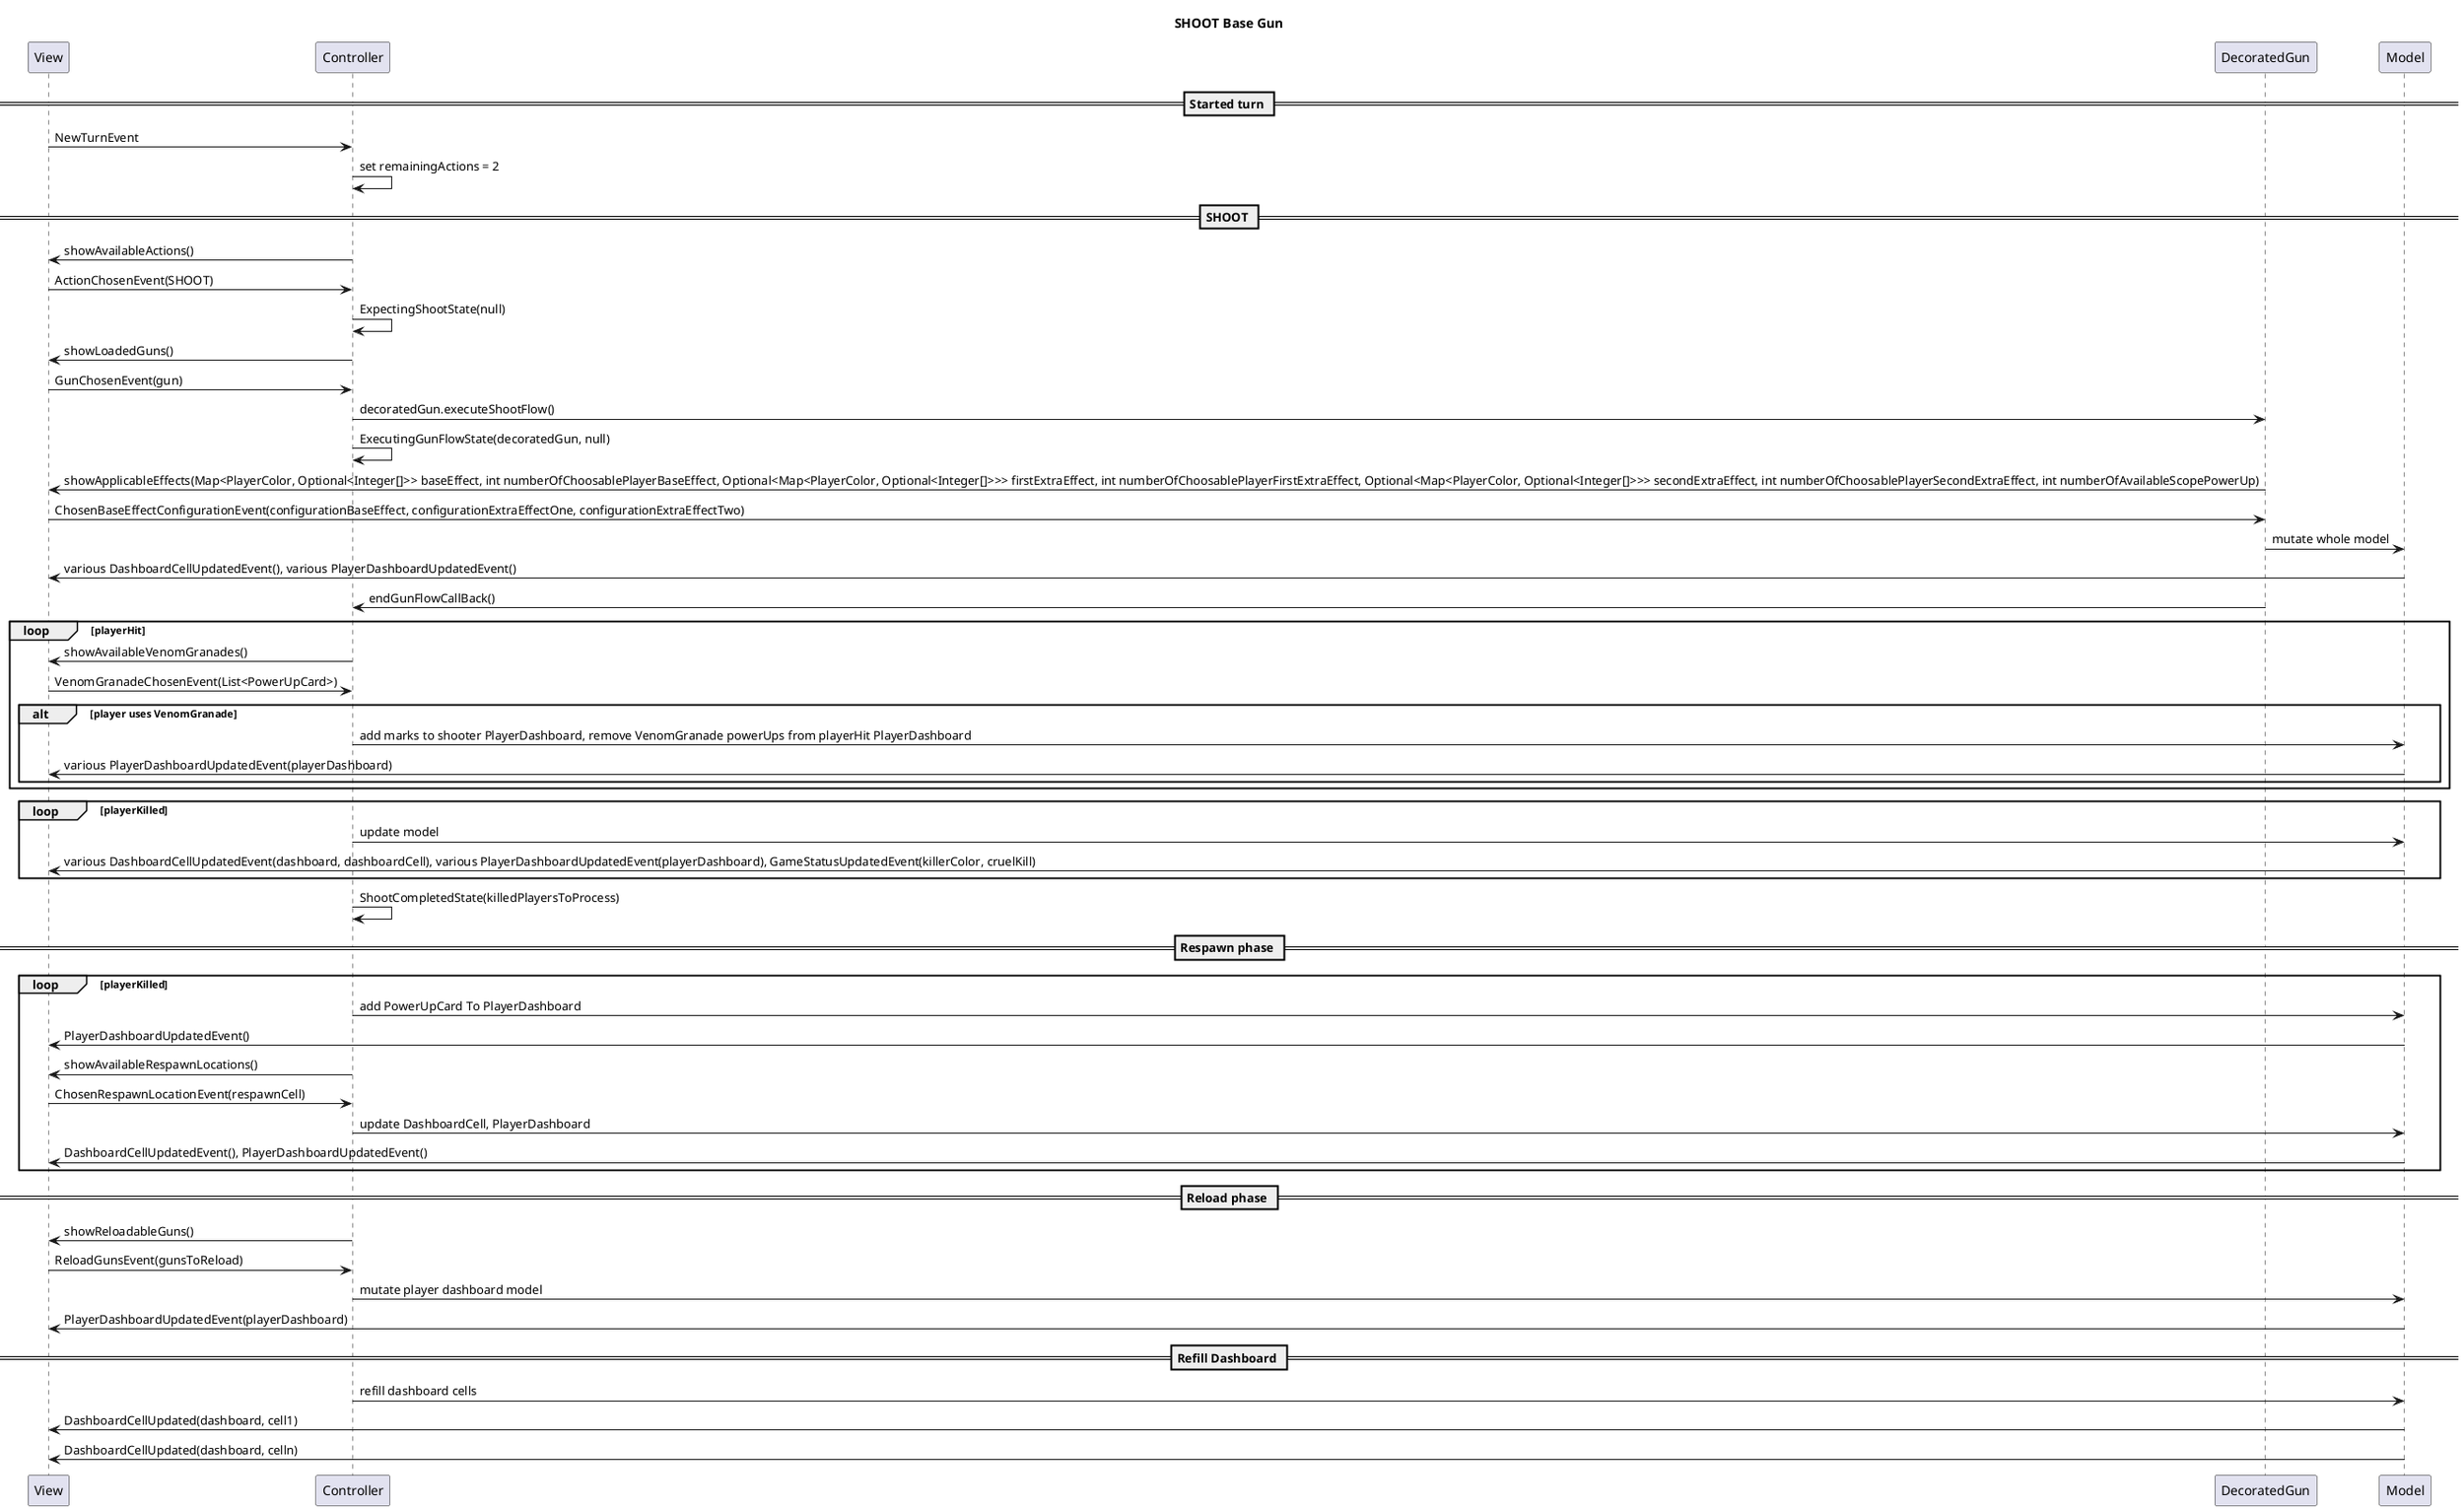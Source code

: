 @startuml
title SHOOT Base Gun

participant View
participant Controller
participant DecoratedGun
participant Model
== Started turn ==

View -> Controller: NewTurnEvent
Controller -> Controller: set remainingActions = 2

== SHOOT ==

Controller -> View: showAvailableActions()
View -> Controller: ActionChosenEvent(SHOOT)
Controller -> Controller: ExpectingShootState(null)
Controller -> View: showLoadedGuns()
View -> Controller: GunChosenEvent(gun)
Controller -> DecoratedGun: decoratedGun.executeShootFlow()
Controller -> Controller: ExecutingGunFlowState(decoratedGun, null)
DecoratedGun -> View: showApplicableEffects(Map<PlayerColor, Optional<Integer[]>> baseEffect, int numberOfChoosablePlayerBaseEffect, Optional<Map<PlayerColor, Optional<Integer[]>>> firstExtraEffect, int numberOfChoosablePlayerFirstExtraEffect, Optional<Map<PlayerColor, Optional<Integer[]>>> secondExtraEffect, int numberOfChoosablePlayerSecondExtraEffect, int numberOfAvailableScopePowerUp)
View -> DecoratedGun: ChosenBaseEffectConfigurationEvent(configurationBaseEffect, configurationExtraEffectOne, configurationExtraEffectTwo)
DecoratedGun -> Model: mutate whole model
Model -> View: various DashboardCellUpdatedEvent(), various PlayerDashboardUpdatedEvent()
DecoratedGun -> Controller: endGunFlowCallBack()

loop playerHit
  Controller -> View: showAvailableVenomGranades()
  View -> Controller: VenomGranadeChosenEvent(List<PowerUpCard>)
  alt player uses VenomGranade
  Controller -> Model: add marks to shooter PlayerDashboard, remove VenomGranade powerUps from playerHit PlayerDashboard
  Model -> View: various PlayerDashboardUpdatedEvent(playerDashboard)
  end
end

loop playerKilled
  Controller -> Model: update model
  Model -> View: various DashboardCellUpdatedEvent(dashboard, dashboardCell), various PlayerDashboardUpdatedEvent(playerDashboard), GameStatusUpdatedEvent(killerColor, cruelKill)

end

Controller -> Controller: ShootCompletedState(killedPlayersToProcess)

== Respawn phase ==

loop playerKilled
  Controller -> Model: add PowerUpCard To PlayerDashboard
  Model -> View: PlayerDashboardUpdatedEvent()
  Controller -> View: showAvailableRespawnLocations()
  View -> Controller: ChosenRespawnLocationEvent(respawnCell)
  Controller -> Model: update DashboardCell, PlayerDashboard
  Model -> View: DashboardCellUpdatedEvent(), PlayerDashboardUpdatedEvent()

end

== Reload phase ==

Controller -> View: showReloadableGuns()
View -> Controller: ReloadGunsEvent(gunsToReload)
Controller -> Model: mutate player dashboard model
Model -> View: PlayerDashboardUpdatedEvent(playerDashboard)


== Refill Dashboard ==

Controller -> Model: refill dashboard cells
Model -> View: DashboardCellUpdated(dashboard, cell1)
Model -> View: DashboardCellUpdated(dashboard, celln)

@enduml
